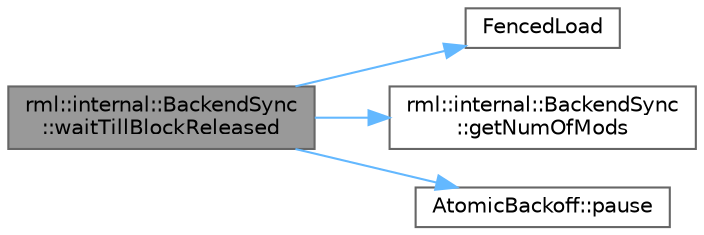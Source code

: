 digraph "rml::internal::BackendSync::waitTillBlockReleased"
{
 // LATEX_PDF_SIZE
  bgcolor="transparent";
  edge [fontname=Helvetica,fontsize=10,labelfontname=Helvetica,labelfontsize=10];
  node [fontname=Helvetica,fontsize=10,shape=box,height=0.2,width=0.4];
  rankdir="LR";
  Node1 [id="Node000001",label="rml::internal::BackendSync\l::waitTillBlockReleased",height=0.2,width=0.4,color="gray40", fillcolor="grey60", style="filled", fontcolor="black",tooltip=" "];
  Node1 -> Node2 [id="edge1_Node000001_Node000002",color="steelblue1",style="solid",tooltip=" "];
  Node2 [id="Node000002",label="FencedLoad",height=0.2,width=0.4,color="grey40", fillcolor="white", style="filled",URL="$_synchronize_8h.html#a0792980ea26344eaf2fc0a4112b5d848",tooltip=" "];
  Node1 -> Node3 [id="edge2_Node000001_Node000003",color="steelblue1",style="solid",tooltip=" "];
  Node3 [id="Node000003",label="rml::internal::BackendSync\l::getNumOfMods",height=0.2,width=0.4,color="grey40", fillcolor="white", style="filled",URL="$classrml_1_1internal_1_1_backend_sync.html#a0ec2f48980253b27f3680f56dab3cad0",tooltip=" "];
  Node1 -> Node4 [id="edge3_Node000001_Node000004",color="steelblue1",style="solid",tooltip=" "];
  Node4 [id="Node000004",label="AtomicBackoff::pause",height=0.2,width=0.4,color="grey40", fillcolor="white", style="filled",URL="$class_atomic_backoff.html#a68d5ce2c64925c79c08aa73274b30106",tooltip=" "];
}
